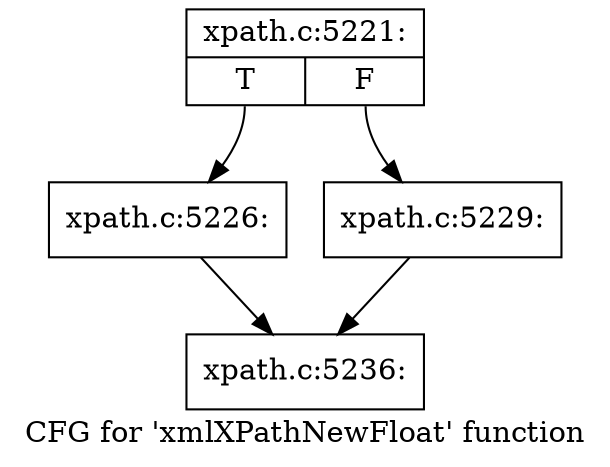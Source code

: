 digraph "CFG for 'xmlXPathNewFloat' function" {
	label="CFG for 'xmlXPathNewFloat' function";

	Node0x489e570 [shape=record,label="{xpath.c:5221:|{<s0>T|<s1>F}}"];
	Node0x489e570:s0 -> Node0x489e4f0;
	Node0x489e570:s1 -> Node0x489fe20;
	Node0x489e4f0 [shape=record,label="{xpath.c:5226:}"];
	Node0x489e4f0 -> Node0x4760bf0;
	Node0x489fe20 [shape=record,label="{xpath.c:5229:}"];
	Node0x489fe20 -> Node0x4760bf0;
	Node0x4760bf0 [shape=record,label="{xpath.c:5236:}"];
}
